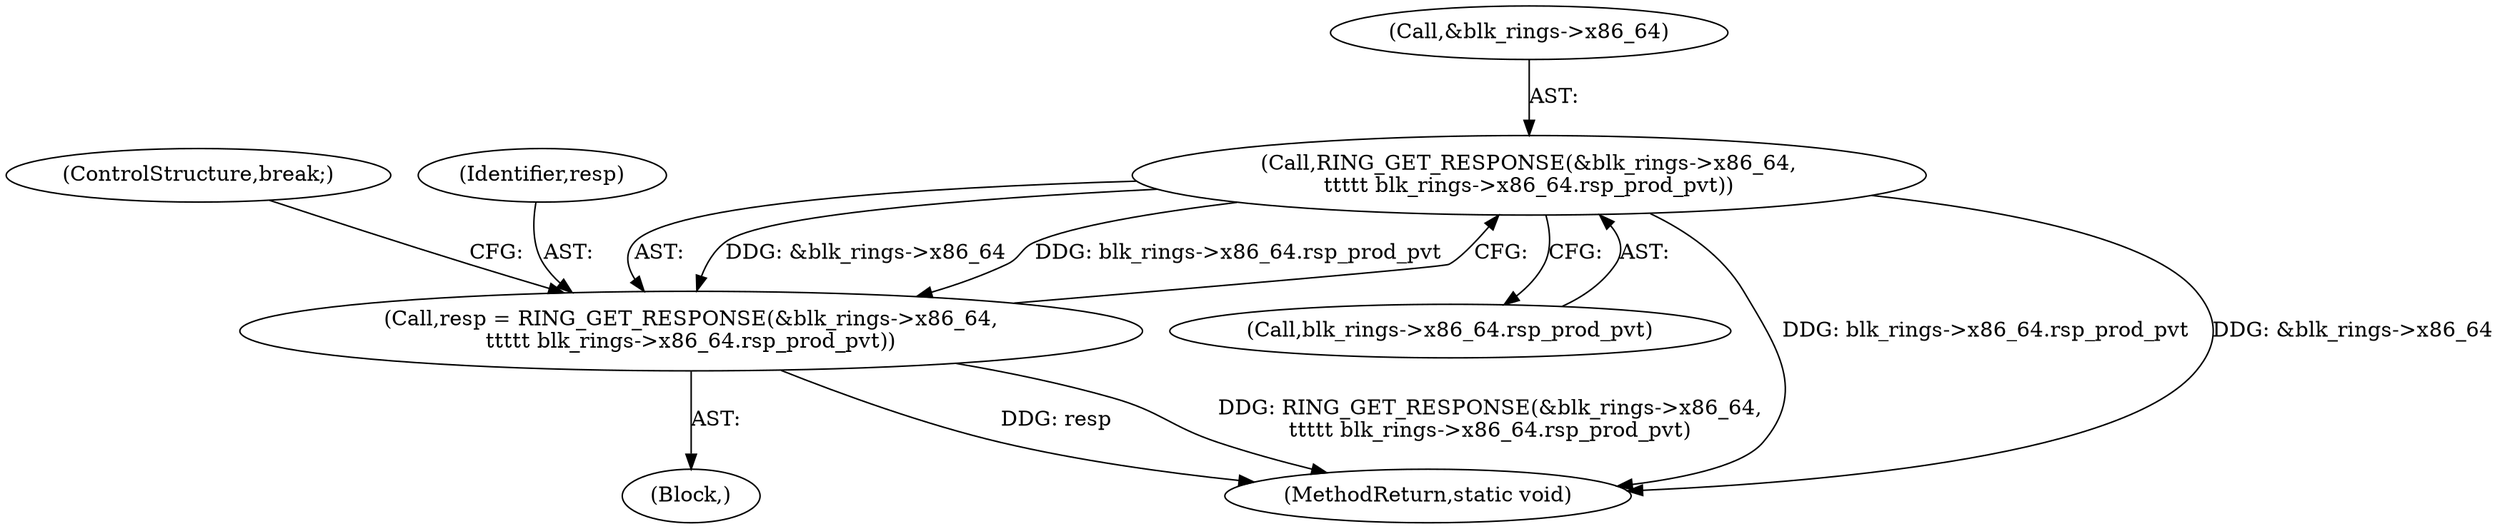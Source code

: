 digraph "0_linux_089bc0143f489bd3a4578bdff5f4ca68fb26f341@pointer" {
"1000161" [label="(Call,RING_GET_RESPONSE(&blk_rings->x86_64,\n\t\t\t\t\t blk_rings->x86_64.rsp_prod_pvt))"];
"1000159" [label="(Call,resp = RING_GET_RESPONSE(&blk_rings->x86_64,\n\t\t\t\t\t blk_rings->x86_64.rsp_prod_pvt))"];
"1000166" [label="(Call,blk_rings->x86_64.rsp_prod_pvt)"];
"1000171" [label="(ControlStructure,break;)"];
"1000162" [label="(Call,&blk_rings->x86_64)"];
"1000161" [label="(Call,RING_GET_RESPONSE(&blk_rings->x86_64,\n\t\t\t\t\t blk_rings->x86_64.rsp_prod_pvt))"];
"1000129" [label="(Block,)"];
"1000213" [label="(MethodReturn,static void)"];
"1000160" [label="(Identifier,resp)"];
"1000159" [label="(Call,resp = RING_GET_RESPONSE(&blk_rings->x86_64,\n\t\t\t\t\t blk_rings->x86_64.rsp_prod_pvt))"];
"1000161" -> "1000159"  [label="AST: "];
"1000161" -> "1000166"  [label="CFG: "];
"1000162" -> "1000161"  [label="AST: "];
"1000166" -> "1000161"  [label="AST: "];
"1000159" -> "1000161"  [label="CFG: "];
"1000161" -> "1000213"  [label="DDG: blk_rings->x86_64.rsp_prod_pvt"];
"1000161" -> "1000213"  [label="DDG: &blk_rings->x86_64"];
"1000161" -> "1000159"  [label="DDG: &blk_rings->x86_64"];
"1000161" -> "1000159"  [label="DDG: blk_rings->x86_64.rsp_prod_pvt"];
"1000159" -> "1000129"  [label="AST: "];
"1000160" -> "1000159"  [label="AST: "];
"1000171" -> "1000159"  [label="CFG: "];
"1000159" -> "1000213"  [label="DDG: resp"];
"1000159" -> "1000213"  [label="DDG: RING_GET_RESPONSE(&blk_rings->x86_64,\n\t\t\t\t\t blk_rings->x86_64.rsp_prod_pvt)"];
}
